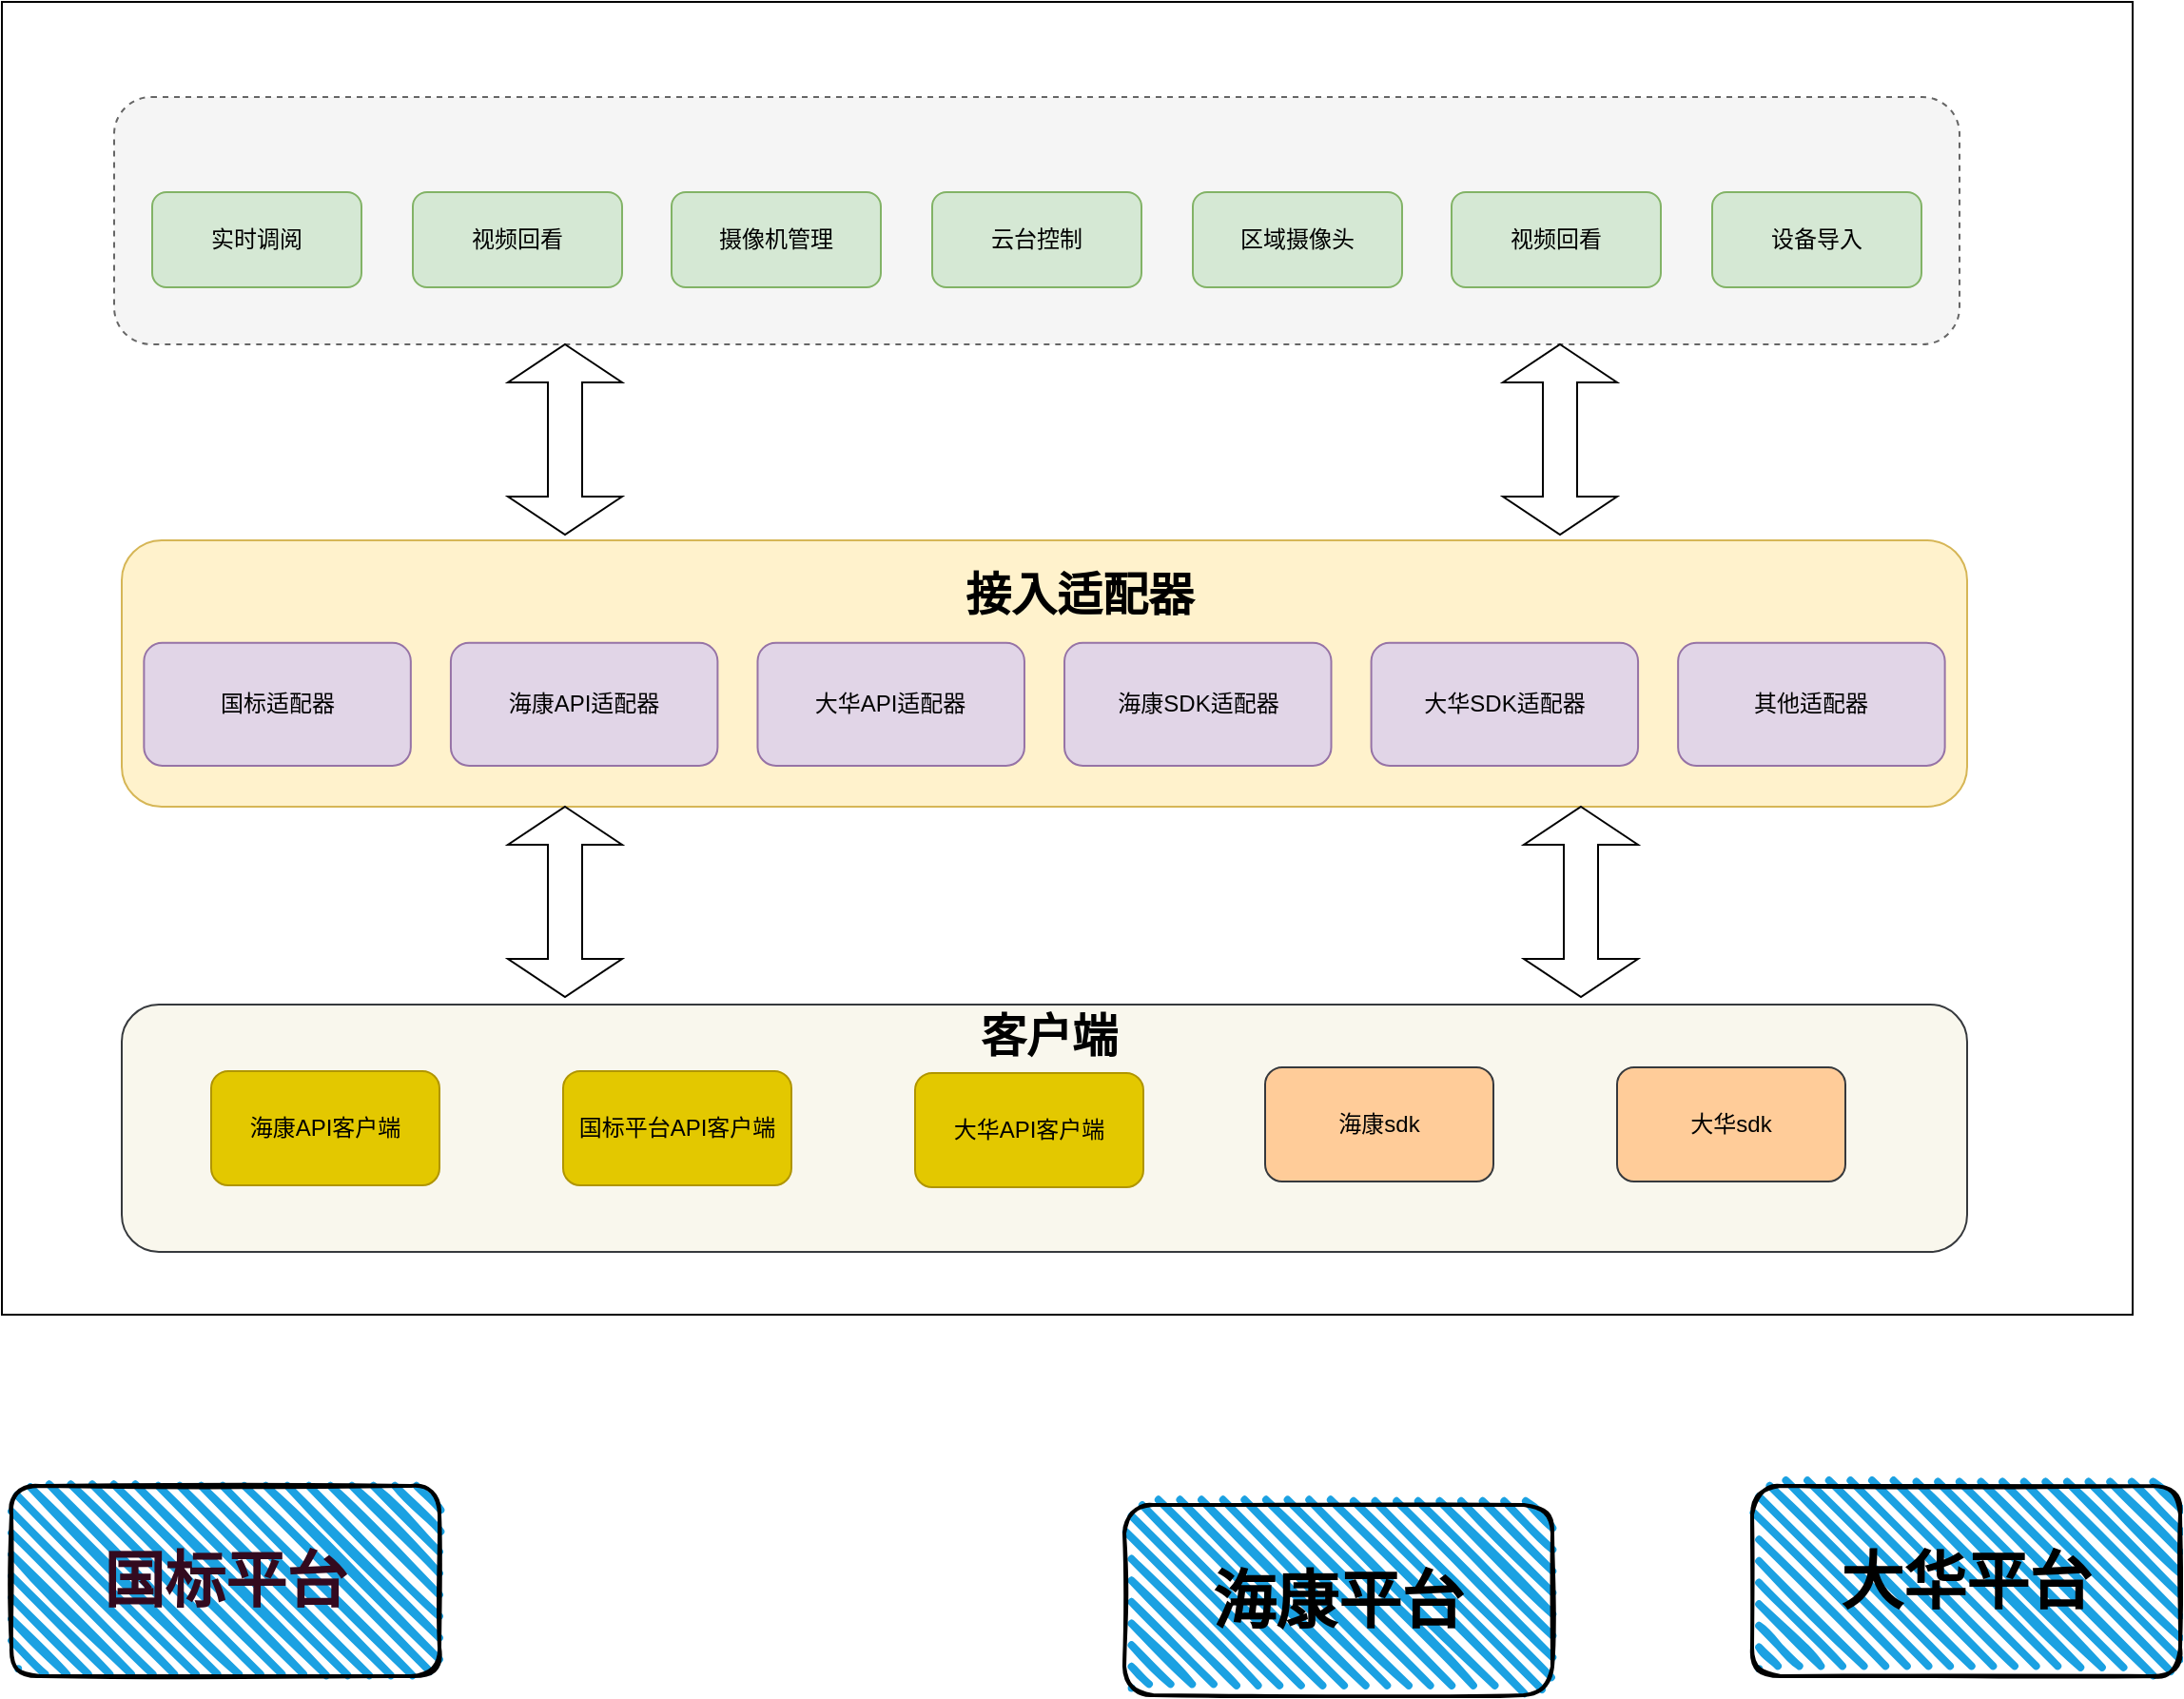 <mxfile version="24.6.5" type="github">
  <diagram name="第 1 页" id="ErMARPoMUWDb8y-dxczr">
    <mxGraphModel dx="2074" dy="1925" grid="1" gridSize="10" guides="1" tooltips="1" connect="1" arrows="1" fold="1" page="1" pageScale="1" pageWidth="1169" pageHeight="827" math="0" shadow="0">
      <root>
        <mxCell id="0" />
        <mxCell id="1" parent="0" />
        <mxCell id="eeHEsvno81SIFNTqdSMO-11" value="" style="rounded=0;whiteSpace=wrap;html=1;" vertex="1" parent="1">
          <mxGeometry x="320" y="-660" width="1120" height="690" as="geometry" />
        </mxCell>
        <mxCell id="eeHEsvno81SIFNTqdSMO-10" value="" style="group" vertex="1" connectable="0" parent="1">
          <mxGeometry x="377" y="-610" width="982" height="250" as="geometry" />
        </mxCell>
        <mxCell id="eeHEsvno81SIFNTqdSMO-9" value="CRUX统一API接口" style="text;strokeColor=none;fillColor=none;html=1;fontSize=24;fontStyle=1;verticalAlign=middle;align=center;movable=0;resizable=0;rotatable=0;deletable=0;editable=0;locked=1;connectable=0;" vertex="1" parent="eeHEsvno81SIFNTqdSMO-10">
          <mxGeometry x="159" y="5" width="100" height="40" as="geometry" />
        </mxCell>
        <mxCell id="eeHEsvno81SIFNTqdSMO-25" value="" style="group" vertex="1" connectable="0" parent="eeHEsvno81SIFNTqdSMO-10">
          <mxGeometry x="2" width="980" height="250" as="geometry" />
        </mxCell>
        <mxCell id="eeHEsvno81SIFNTqdSMO-7" value="" style="rounded=1;whiteSpace=wrap;html=1;dashed=1;fillColor=#f5f5f5;fontColor=#333333;strokeColor=#666666;movable=1;resizable=1;rotatable=1;deletable=1;editable=1;locked=0;connectable=1;" vertex="1" parent="eeHEsvno81SIFNTqdSMO-25">
          <mxGeometry width="970" height="130" as="geometry" />
        </mxCell>
        <mxCell id="eeHEsvno81SIFNTqdSMO-2" value="实时调阅" style="rounded=1;whiteSpace=wrap;html=1;fillColor=#d5e8d4;strokeColor=#82b366;movable=1;resizable=1;rotatable=1;deletable=1;editable=1;locked=0;connectable=1;" vertex="1" parent="eeHEsvno81SIFNTqdSMO-25">
          <mxGeometry x="20" y="50.0" width="110" height="50.0" as="geometry" />
        </mxCell>
        <mxCell id="eeHEsvno81SIFNTqdSMO-3" value="视频回看" style="rounded=1;whiteSpace=wrap;html=1;fillColor=#d5e8d4;strokeColor=#82b366;movable=1;resizable=1;rotatable=1;deletable=1;editable=1;locked=0;connectable=1;" vertex="1" parent="eeHEsvno81SIFNTqdSMO-25">
          <mxGeometry x="157" y="50.0" width="110" height="50.0" as="geometry" />
        </mxCell>
        <mxCell id="eeHEsvno81SIFNTqdSMO-4" value="摄像机管理" style="rounded=1;whiteSpace=wrap;html=1;fillColor=#d5e8d4;strokeColor=#82b366;movable=1;resizable=1;rotatable=1;deletable=1;editable=1;locked=0;connectable=1;" vertex="1" parent="eeHEsvno81SIFNTqdSMO-25">
          <mxGeometry x="293" y="50.0" width="110" height="50.0" as="geometry" />
        </mxCell>
        <mxCell id="eeHEsvno81SIFNTqdSMO-5" value="视频回看" style="rounded=1;whiteSpace=wrap;html=1;fillColor=#d5e8d4;strokeColor=#82b366;movable=1;resizable=1;rotatable=1;deletable=1;editable=1;locked=0;connectable=1;" vertex="1" parent="eeHEsvno81SIFNTqdSMO-25">
          <mxGeometry x="703" y="50.0" width="110" height="50.0" as="geometry" />
        </mxCell>
        <mxCell id="eeHEsvno81SIFNTqdSMO-6" value="区域摄像头" style="rounded=1;whiteSpace=wrap;html=1;fillColor=#d5e8d4;strokeColor=#82b366;movable=1;resizable=1;rotatable=1;deletable=1;editable=1;locked=0;connectable=1;" vertex="1" parent="eeHEsvno81SIFNTqdSMO-25">
          <mxGeometry x="567" y="50.0" width="110" height="50.0" as="geometry" />
        </mxCell>
        <mxCell id="eeHEsvno81SIFNTqdSMO-8" value="云台控制" style="rounded=1;whiteSpace=wrap;html=1;fillColor=#d5e8d4;strokeColor=#82b366;movable=1;resizable=1;rotatable=1;deletable=1;editable=1;locked=0;connectable=1;" vertex="1" parent="eeHEsvno81SIFNTqdSMO-25">
          <mxGeometry x="430" y="50.0" width="110" height="50.0" as="geometry" />
        </mxCell>
        <mxCell id="eeHEsvno81SIFNTqdSMO-34" value="设备导入" style="rounded=1;whiteSpace=wrap;html=1;fillColor=#d5e8d4;strokeColor=#82b366;movable=1;resizable=1;rotatable=1;deletable=1;editable=1;locked=0;connectable=1;" vertex="1" parent="eeHEsvno81SIFNTqdSMO-25">
          <mxGeometry x="840" y="50.0" width="110" height="50.0" as="geometry" />
        </mxCell>
        <mxCell id="eeHEsvno81SIFNTqdSMO-38" value="" style="shape=doubleArrow;direction=south;whiteSpace=wrap;html=1;" vertex="1" parent="eeHEsvno81SIFNTqdSMO-25">
          <mxGeometry x="207" y="130" width="60" height="100" as="geometry" />
        </mxCell>
        <mxCell id="eeHEsvno81SIFNTqdSMO-36" value="" style="group" vertex="1" connectable="0" parent="1">
          <mxGeometry x="383" y="-377" width="970" height="240" as="geometry" />
        </mxCell>
        <mxCell id="eeHEsvno81SIFNTqdSMO-15" value="" style="rounded=1;whiteSpace=wrap;html=1;fillColor=#fff2cc;strokeColor=#d6b656;" vertex="1" parent="eeHEsvno81SIFNTqdSMO-36">
          <mxGeometry width="970" height="140" as="geometry" />
        </mxCell>
        <mxCell id="eeHEsvno81SIFNTqdSMO-18" value="国标适配器" style="rounded=1;whiteSpace=wrap;html=1;fillColor=#e1d5e7;strokeColor=#9673a6;" vertex="1" parent="eeHEsvno81SIFNTqdSMO-36">
          <mxGeometry x="11.687" y="53.846" width="140.241" height="64.615" as="geometry" />
        </mxCell>
        <mxCell id="eeHEsvno81SIFNTqdSMO-19" value="海康API适配器" style="rounded=1;whiteSpace=wrap;html=1;fillColor=#e1d5e7;strokeColor=#9673a6;" vertex="1" parent="eeHEsvno81SIFNTqdSMO-36">
          <mxGeometry x="172.964" y="53.846" width="140.241" height="64.615" as="geometry" />
        </mxCell>
        <mxCell id="eeHEsvno81SIFNTqdSMO-20" value="大华API适配器" style="rounded=1;whiteSpace=wrap;html=1;fillColor=#e1d5e7;strokeColor=#9673a6;" vertex="1" parent="eeHEsvno81SIFNTqdSMO-36">
          <mxGeometry x="334.241" y="53.846" width="140.241" height="64.615" as="geometry" />
        </mxCell>
        <mxCell id="eeHEsvno81SIFNTqdSMO-21" value="海康SDK适配器" style="rounded=1;whiteSpace=wrap;html=1;fillColor=#e1d5e7;strokeColor=#9673a6;" vertex="1" parent="eeHEsvno81SIFNTqdSMO-36">
          <mxGeometry x="495.518" y="53.846" width="140.241" height="64.615" as="geometry" />
        </mxCell>
        <mxCell id="eeHEsvno81SIFNTqdSMO-22" value="大华SDK适配器" style="rounded=1;whiteSpace=wrap;html=1;fillColor=#e1d5e7;strokeColor=#9673a6;" vertex="1" parent="eeHEsvno81SIFNTqdSMO-36">
          <mxGeometry x="656.795" y="53.846" width="140.241" height="64.615" as="geometry" />
        </mxCell>
        <mxCell id="eeHEsvno81SIFNTqdSMO-23" value="其他适配器" style="rounded=1;whiteSpace=wrap;html=1;fillColor=#e1d5e7;strokeColor=#9673a6;" vertex="1" parent="eeHEsvno81SIFNTqdSMO-36">
          <mxGeometry x="818.072" y="53.846" width="140.241" height="64.615" as="geometry" />
        </mxCell>
        <mxCell id="eeHEsvno81SIFNTqdSMO-35" value="接入适配器" style="text;strokeColor=none;fillColor=none;html=1;fontSize=24;fontStyle=1;verticalAlign=middle;align=center;" vertex="1" parent="eeHEsvno81SIFNTqdSMO-36">
          <mxGeometry x="444.096" y="7.538" width="116.867" height="43.077" as="geometry" />
        </mxCell>
        <mxCell id="eeHEsvno81SIFNTqdSMO-50" value="" style="shape=doubleArrow;direction=south;whiteSpace=wrap;html=1;" vertex="1" parent="eeHEsvno81SIFNTqdSMO-36">
          <mxGeometry x="737" y="140" width="60" height="100" as="geometry" />
        </mxCell>
        <mxCell id="eeHEsvno81SIFNTqdSMO-42" value="" style="rounded=1;whiteSpace=wrap;html=1;fillColor=#f9f7ed;strokeColor=#36393d;" vertex="1" parent="1">
          <mxGeometry x="383" y="-133" width="970" height="130" as="geometry" />
        </mxCell>
        <mxCell id="eeHEsvno81SIFNTqdSMO-39" value="海康API客户端" style="rounded=1;whiteSpace=wrap;html=1;fillColor=#e3c800;fontColor=#000000;strokeColor=#B09500;" vertex="1" parent="1">
          <mxGeometry x="430" y="-98" width="120" height="60" as="geometry" />
        </mxCell>
        <mxCell id="eeHEsvno81SIFNTqdSMO-40" value="国标平台API客户端" style="rounded=1;whiteSpace=wrap;html=1;fillColor=#e3c800;fontColor=#000000;strokeColor=#B09500;" vertex="1" parent="1">
          <mxGeometry x="615" y="-98" width="120" height="60" as="geometry" />
        </mxCell>
        <mxCell id="eeHEsvno81SIFNTqdSMO-41" value="大华API客户端" style="rounded=1;whiteSpace=wrap;html=1;fillColor=#e3c800;fontColor=#000000;strokeColor=#B09500;" vertex="1" parent="1">
          <mxGeometry x="800" y="-97" width="120" height="60" as="geometry" />
        </mxCell>
        <mxCell id="eeHEsvno81SIFNTqdSMO-43" value="海康sdk" style="rounded=1;whiteSpace=wrap;html=1;fillColor=#ffcc99;strokeColor=#36393d;" vertex="1" parent="1">
          <mxGeometry x="984" y="-100" width="120" height="60" as="geometry" />
        </mxCell>
        <mxCell id="eeHEsvno81SIFNTqdSMO-44" value="客户端" style="text;strokeColor=none;fillColor=none;html=1;fontSize=24;fontStyle=1;verticalAlign=middle;align=center;" vertex="1" parent="1">
          <mxGeometry x="820" y="-136" width="100" height="40" as="geometry" />
        </mxCell>
        <mxCell id="eeHEsvno81SIFNTqdSMO-45" value="大华sdk" style="rounded=1;whiteSpace=wrap;html=1;fillColor=#ffcc99;strokeColor=#36393d;" vertex="1" parent="1">
          <mxGeometry x="1169" y="-100" width="120" height="60" as="geometry" />
        </mxCell>
        <mxCell id="eeHEsvno81SIFNTqdSMO-46" value="&lt;b&gt;&lt;font color=&quot;#330a1f&quot; style=&quot;font-size: 32px;&quot;&gt;国标平台&lt;/font&gt;&lt;/b&gt;" style="rounded=1;whiteSpace=wrap;html=1;strokeWidth=2;fillWeight=4;hachureGap=8;hachureAngle=45;fillColor=#1ba1e2;sketch=1;" vertex="1" parent="1">
          <mxGeometry x="325" y="120" width="225" height="100" as="geometry" />
        </mxCell>
        <mxCell id="eeHEsvno81SIFNTqdSMO-47" value="&lt;h2&gt;&lt;b&gt;&lt;font style=&quot;font-size: 33px;&quot;&gt;海康平台&lt;/font&gt;&lt;/b&gt;&lt;/h2&gt;" style="rounded=1;whiteSpace=wrap;html=1;strokeWidth=2;fillWeight=4;hachureGap=8;hachureAngle=45;fillColor=#1ba1e2;sketch=1;" vertex="1" parent="1">
          <mxGeometry x="910" y="130" width="225" height="100" as="geometry" />
        </mxCell>
        <mxCell id="eeHEsvno81SIFNTqdSMO-48" value="&lt;h2&gt;&lt;b&gt;&lt;font style=&quot;font-size: 33px;&quot;&gt;大华平台&lt;/font&gt;&lt;/b&gt;&lt;/h2&gt;" style="rounded=1;whiteSpace=wrap;html=1;strokeWidth=2;fillWeight=4;hachureGap=8;hachureAngle=45;fillColor=#1ba1e2;sketch=1;" vertex="1" parent="1">
          <mxGeometry x="1240" y="120" width="225" height="100" as="geometry" />
        </mxCell>
        <mxCell id="eeHEsvno81SIFNTqdSMO-49" value="" style="shape=doubleArrow;direction=south;whiteSpace=wrap;html=1;" vertex="1" parent="1">
          <mxGeometry x="586" y="-237" width="60" height="100" as="geometry" />
        </mxCell>
        <mxCell id="eeHEsvno81SIFNTqdSMO-51" value="" style="shape=doubleArrow;direction=south;whiteSpace=wrap;html=1;" vertex="1" parent="1">
          <mxGeometry x="1109" y="-480" width="60" height="100" as="geometry" />
        </mxCell>
      </root>
    </mxGraphModel>
  </diagram>
</mxfile>
